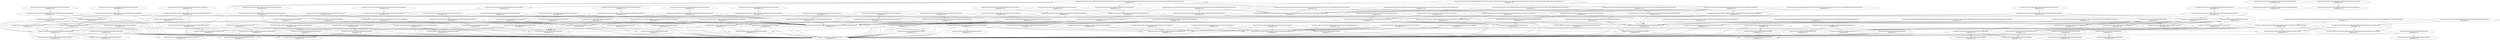 digraph G {
  "org.apache.commons.math3.util$FastMath#expm1(double,double[])" [label="org.apache.commons.math3.util$FastMath#expm1(double,double[])\nP(Fail|Node)=1.00"];
  "org.apache.commons.math3.util$FastMath#<clinit>()" [label="org.apache.commons.math3.util$FastMath#<clinit>()\nP(Fail|Node)=0.00"];
  "org.apache.commons.math3.util$FastMath#exp(double,double,double[])" [label="org.apache.commons.math3.util$FastMath#exp(double,double,double[])\nP(Fail|Node)=1.00"];
  "org.apache.commons.math3.util$FastMath$ExpFracTable#<clinit>()" [label="org.apache.commons.math3.util$FastMath$ExpFracTable#<clinit>()\nP(Fail|Node)=1.00"];
  "org.apache.commons.math3.analysis.differentiation$DerivativeStructure#compose(double[])" [label="org.apache.commons.math3.analysis.differentiation$DerivativeStructure#compose(double[])\nP(Fail|Node)=1.00"];
  "org.apache.commons.math3.analysis.differentiation$DerivativeStructure#getOrder()" [label="org.apache.commons.math3.analysis.differentiation$DerivativeStructure#getOrder()\nP(Fail|Node)=1.00"];
  "org.apache.commons.math3.analysis.differentiation$DSCompiler#compose(double[],int,double[],double[],int)" [label="org.apache.commons.math3.analysis.differentiation$DSCompiler#compose(double[],int,double[],double[],int)\nP(Fail|Node)=0.00"];
  "org.apache.commons.math3.analysis.differentiation$DSCompiler#getOrder()" [label="org.apache.commons.math3.analysis.differentiation$DSCompiler#getOrder()\nP(Fail|Node)=1.00"];
  "org.apache.commons.math3.util$FastMath#rint(double)" [label="org.apache.commons.math3.util$FastMath#rint(double)\nP(Fail|Node)=1.00"];
  "org.apache.commons.math3.util$FastMath#floor(double)" [label="org.apache.commons.math3.util$FastMath#floor(double)\nP(Fail|Node)=1.00"];
  "org.apache.commons.math3.util$FastMath#pow(double,double)" [label="org.apache.commons.math3.util$FastMath#pow(double,double)\nP(Fail|Node)=1.00"];
  "org.apache.commons.math3.util$FastMath#log(double,double[])" [label="org.apache.commons.math3.util$FastMath#log(double,double[])\nP(Fail|Node)=1.00"];
  "org.apache.commons.math3.util$FastMath$lnMant#<clinit>()" [label="org.apache.commons.math3.util$FastMath$lnMant#<clinit>()\nP(Fail|Node)=1.00"];
  "org.apache.commons.math3.analysis.differentiation$DerivativeStructure#hypot(org.apache.commons.math3.analysis.differentiation.DerivativeStructure,org.apache.commons.math3.analysis.differentiation.DerivativeStructure)" [label="org.apache.commons.math3.analysis.differentiation$DerivativeStructure#hypot(org.apache.commons.math3.analysis.differentiation.DerivativeStructure,org.apache.commons.math3.analysis.differentiation.DerivativeStructure)\nP(Fail|Node)=1.00"];
  "org.apache.commons.math3.analysis.differentiation$DerivativeStructure#scalb(int)" [label="org.apache.commons.math3.analysis.differentiation$DerivativeStructure#scalb(int)\nP(Fail|Node)=1.00"];
  "org.apache.commons.math3.analysis.differentiation$DerivativeStructure#sqrt()" [label="org.apache.commons.math3.analysis.differentiation$DerivativeStructure#sqrt()\nP(Fail|Node)=1.00"];
  "org.apache.commons.math3.analysis.differentiation$DerivativeStructure#multiply(org.apache.commons.math3.analysis.differentiation.DerivativeStructure)" [label="org.apache.commons.math3.analysis.differentiation$DerivativeStructure#multiply(org.apache.commons.math3.analysis.differentiation.DerivativeStructure)\nP(Fail|Node)=1.00"];
  "org.apache.commons.math3.analysis.differentiation$DerivativeStructure#getExponent()" [label="org.apache.commons.math3.analysis.differentiation$DerivativeStructure#getExponent()\nP(Fail|Node)=1.00"];
  "org.apache.commons.math3.analysis.differentiation$DerivativeStructure#abs()" [label="org.apache.commons.math3.analysis.differentiation$DerivativeStructure#abs()\nP(Fail|Node)=1.00"];
  "org.apache.commons.math3.analysis.differentiation$DSCompiler#getFreeParameters()" [label="org.apache.commons.math3.analysis.differentiation$DSCompiler#getFreeParameters()\nP(Fail|Node)=1.00"];
  "org.apache.commons.math3.analysis.differentiation$DSCompiler#checkCompatibility(org.apache.commons.math3.analysis.differentiation.DSCompiler)" [label="org.apache.commons.math3.analysis.differentiation$DSCompiler#checkCompatibility(org.apache.commons.math3.analysis.differentiation.DSCompiler)\nP(Fail|Node)=0.00"];
  "org.apache.commons.math3.analysis.differentiation$DerivativeStructure#add(org.apache.commons.math3.analysis.differentiation.DerivativeStructure)" [label="org.apache.commons.math3.analysis.differentiation$DerivativeStructure#add(org.apache.commons.math3.analysis.differentiation.DerivativeStructure)\nP(Fail|Node)=1.00"];
  "org.apache.commons.math3.util$FastMath#scalb(double,int)" [label="org.apache.commons.math3.util$FastMath#scalb(double,int)\nP(Fail|Node)=1.00"];
  "org.apache.commons.math3.analysis.differentiation$DSCompiler#multiply(double[],int,double[],int,double[],int)" [label="org.apache.commons.math3.analysis.differentiation$DSCompiler#multiply(double[],int,double[],int,double[],int)\nP(Fail|Node)=0.00"];
  "org.apache.commons.math3.util$FastMath#log(double,double)" [label="org.apache.commons.math3.util$FastMath#log(double,double)\nP(Fail|Node)=1.00"];
  "org.apache.commons.math3.util$FastMath#log(double)" [label="org.apache.commons.math3.util$FastMath#log(double)\nP(Fail|Node)=1.00"];
  "org.apache.commons.math3.analysis.differentiation$DerivativeStructure#floor()" [label="org.apache.commons.math3.analysis.differentiation$DerivativeStructure#floor()\nP(Fail|Node)=1.00"];
  "org.apache.commons.math3.analysis.differentiation$DSCompiler#acos(double[],int,double[],int)" [label="org.apache.commons.math3.analysis.differentiation$DSCompiler#acos(double[],int,double[],int)\nP(Fail|Node)=1.00"];
  "org.apache.commons.math3.util$FastMath#acos(double)" [label="org.apache.commons.math3.util$FastMath#acos(double)\nP(Fail|Node)=1.00"];
  "org.apache.commons.math3.util$FastMath#sqrt(double)" [label="org.apache.commons.math3.util$FastMath#sqrt(double)\nP(Fail|Node)=0.00"];
  "org.apache.commons.math3.util$FastMath#atan(double,double,boolean)" [label="org.apache.commons.math3.util$FastMath#atan(double,double,boolean)\nP(Fail|Node)=1.00"];
  "org.apache.commons.math3.util$FastMath#doubleHighPart(double)" [label="org.apache.commons.math3.util$FastMath#doubleHighPart(double)\nP(Fail|Node)=1.00"];
  "org.apache.commons.math3.util$FastMath#nextUp(double)" [label="org.apache.commons.math3.util$FastMath#nextUp(double)\nP(Fail|Node)=1.00"];
  "org.apache.commons.math3.util$FastMath#nextAfter(double,double)" [label="org.apache.commons.math3.util$FastMath#nextAfter(double,double)\nP(Fail|Node)=1.00"];
  "org.apache.commons.math3.util$FastMath$ExpIntTable#<clinit>()" [label="org.apache.commons.math3.util$FastMath$ExpIntTable#<clinit>()\nP(Fail|Node)=1.00"];
  "org.apache.commons.math3.analysis.differentiation$DSCompiler#acosh(double[],int,double[],int)" [label="org.apache.commons.math3.analysis.differentiation$DSCompiler#acosh(double[],int,double[],int)\nP(Fail|Node)=1.00"];
  "org.apache.commons.math3.util$FastMath#acosh(double)" [label="org.apache.commons.math3.util$FastMath#acosh(double)\nP(Fail|Node)=1.00"];
  "org.apache.commons.math3.analysis.differentiation$DerivativeStructure#atan2(org.apache.commons.math3.analysis.differentiation.DerivativeStructure,org.apache.commons.math3.analysis.differentiation.DerivativeStructure)" [label="org.apache.commons.math3.analysis.differentiation$DerivativeStructure#atan2(org.apache.commons.math3.analysis.differentiation.DerivativeStructure,org.apache.commons.math3.analysis.differentiation.DerivativeStructure)\nP(Fail|Node)=1.00"];
  "org.apache.commons.math3.analysis.differentiation$DSCompiler#atan2(double[],int,double[],int,double[],int)" [label="org.apache.commons.math3.analysis.differentiation$DSCompiler#atan2(double[],int,double[],int,double[],int)\nP(Fail|Node)=1.00"];
  "org.apache.commons.math3.analysis.differentiation$DerivativeStructure#expm1()" [label="org.apache.commons.math3.analysis.differentiation$DerivativeStructure#expm1()\nP(Fail|Node)=1.00"];
  "org.apache.commons.math3.analysis.differentiation$DSCompiler#expm1(double[],int,double[],int)" [label="org.apache.commons.math3.analysis.differentiation$DSCompiler#expm1(double[],int,double[],int)\nP(Fail|Node)=1.00"];
  "org.apache.commons.math3.util$FastMath#exp(double)" [label="org.apache.commons.math3.util$FastMath#exp(double)\nP(Fail|Node)=1.00"];
  "org.apache.commons.math3.util$FastMath#expm1(double)" [label="org.apache.commons.math3.util$FastMath#expm1(double)\nP(Fail|Node)=1.00"];
  "org.apache.commons.math3.analysis.differentiation$DerivativeStructure#atan()" [label="org.apache.commons.math3.analysis.differentiation$DerivativeStructure#atan()\nP(Fail|Node)=1.00"];
  "org.apache.commons.math3.analysis.differentiation$DSCompiler#atan(double[],int,double[],int)" [label="org.apache.commons.math3.analysis.differentiation$DSCompiler#atan(double[],int,double[],int)\nP(Fail|Node)=1.00"];
  "org.apache.commons.math3.util$FastMath#atan(double)" [label="org.apache.commons.math3.util$FastMath#atan(double)\nP(Fail|Node)=1.00"];
  "org.apache.commons.math3.util$FastMath#cosh(double)" [label="org.apache.commons.math3.util$FastMath#cosh(double)\nP(Fail|Node)=1.00"];
  "org.apache.commons.math3.analysis.differentiation$DSCompiler#pow(double[],int,double[],int,double[],int)" [label="org.apache.commons.math3.analysis.differentiation$DSCompiler#pow(double[],int,double[],int,double[],int)\nP(Fail|Node)=1.00"];
  "org.apache.commons.math3.analysis.differentiation$DSCompiler#getSize()" [label="org.apache.commons.math3.analysis.differentiation$DSCompiler#getSize()\nP(Fail|Node)=0.00"];
  "org.apache.commons.math3.analysis.differentiation$DSCompiler#exp(double[],int,double[],int)" [label="org.apache.commons.math3.analysis.differentiation$DSCompiler#exp(double[],int,double[],int)\nP(Fail|Node)=1.00"];
  "org.apache.commons.math3.analysis.differentiation$DSCompiler#log(double[],int,double[],int)" [label="org.apache.commons.math3.analysis.differentiation$DSCompiler#log(double[],int,double[],int)\nP(Fail|Node)=1.00"];
  "org.apache.commons.math3.util$FastMath#main(java.lang.String[])" [label="org.apache.commons.math3.util$FastMath#main(java.lang.String[])\nP(Fail|Node)=1.00"];
  "org.apache.commons.math3.analysis.differentiation$DerivativeStructure#writeReplace()" [label="org.apache.commons.math3.analysis.differentiation$DerivativeStructure#writeReplace()\nP(Fail|Node)=1.00"];
  "org.apache.commons.math3.util$FastMath#tanh(double)" [label="org.apache.commons.math3.util$FastMath#tanh(double)\nP(Fail|Node)=1.00"];
  "org.apache.commons.math3.analysis.differentiation$DSCompiler#asin(double[],int,double[],int)" [label="org.apache.commons.math3.analysis.differentiation$DSCompiler#asin(double[],int,double[],int)\nP(Fail|Node)=1.00"];
  "org.apache.commons.math3.util$FastMath#asin(double)" [label="org.apache.commons.math3.util$FastMath#asin(double)\nP(Fail|Node)=1.00"];
  "org.apache.commons.math3.analysis.differentiation$DSCompiler#cos(double[],int,double[],int)" [label="org.apache.commons.math3.analysis.differentiation$DSCompiler#cos(double[],int,double[],int)\nP(Fail|Node)=1.00"];
  "org.apache.commons.math3.util$FastMath#sin(double)" [label="org.apache.commons.math3.util$FastMath#sin(double)\nP(Fail|Node)=1.00"];
  "org.apache.commons.math3.util$FastMath#cos(double)" [label="org.apache.commons.math3.util$FastMath#cos(double)\nP(Fail|Node)=1.00"];
  "org.apache.commons.math3.util$FastMath#sinh(double)" [label="org.apache.commons.math3.util$FastMath#sinh(double)\nP(Fail|Node)=1.00"];
  "org.apache.commons.math3.analysis.differentiation$DSCompiler#subtract(double[],int,double[],int,double[],int)" [label="org.apache.commons.math3.analysis.differentiation$DSCompiler#subtract(double[],int,double[],int,double[],int)\nP(Fail|Node)=1.00"];
  "org.apache.commons.math3.analysis.differentiation$DSCompiler#divide(double[],int,double[],int,double[],int)" [label="org.apache.commons.math3.analysis.differentiation$DSCompiler#divide(double[],int,double[],int,double[],int)\nP(Fail|Node)=1.00"];
  "org.apache.commons.math3.analysis.differentiation$DSCompiler#add(double[],int,double[],int,double[],int)" [label="org.apache.commons.math3.analysis.differentiation$DSCompiler#add(double[],int,double[],int,double[],int)\nP(Fail|Node)=1.00"];
  "org.apache.commons.math3.analysis.differentiation$DSCompiler#rootN(double[],int,int,double[],int)" [label="org.apache.commons.math3.analysis.differentiation$DSCompiler#rootN(double[],int,int,double[],int)\nP(Fail|Node)=1.00"];
  "org.apache.commons.math3.util$FastMath#hypot(double,double)" [label="org.apache.commons.math3.util$FastMath#hypot(double,double)\nP(Fail|Node)=1.00"];
  "org.apache.commons.math3.util$FastMath#abs(double)" [label="org.apache.commons.math3.util$FastMath#abs(double)\nP(Fail|Node)=1.00"];
  "org.apache.commons.math3.util$FastMath#getExponent(double)" [label="org.apache.commons.math3.util$FastMath#getExponent(double)\nP(Fail|Node)=1.00"];
  "org.apache.commons.math3.util$FastMath#cbrt(double)" [label="org.apache.commons.math3.util$FastMath#cbrt(double)\nP(Fail|Node)=1.00"];
  "org.apache.commons.math3.util$FastMath#pow(double,int)" [label="org.apache.commons.math3.util$FastMath#pow(double,int)\nP(Fail|Node)=0.00"];
  "org.apache.commons.math3.analysis.differentiation$DerivativeStructure#cbrt()" [label="org.apache.commons.math3.analysis.differentiation$DerivativeStructure#cbrt()\nP(Fail|Node)=1.00"];
  "org.apache.commons.math3.analysis.differentiation$DerivativeStructure#rootN(int)" [label="org.apache.commons.math3.analysis.differentiation$DerivativeStructure#rootN(int)\nP(Fail|Node)=1.00"];
  "org.apache.commons.math3.analysis.differentiation$DSCompiler#pow(double[],int,int,double[],int)" [label="org.apache.commons.math3.analysis.differentiation$DSCompiler#pow(double[],int,int,double[],int)\nP(Fail|Node)=1.00"];
  "org.apache.commons.math3.analysis.differentiation$DerivativeStructure#subtract(org.apache.commons.math3.analysis.differentiation.DerivativeStructure)" [label="org.apache.commons.math3.analysis.differentiation$DerivativeStructure#subtract(org.apache.commons.math3.analysis.differentiation.DerivativeStructure)\nP(Fail|Node)=1.00"];
  "org.apache.commons.math3.analysis.differentiation$DerivativeStructure#ceil()" [label="org.apache.commons.math3.analysis.differentiation$DerivativeStructure#ceil()\nP(Fail|Node)=1.00"];
  "org.apache.commons.math3.util$FastMath#ceil(double)" [label="org.apache.commons.math3.util$FastMath#ceil(double)\nP(Fail|Node)=1.00"];
  "org.apache.commons.math3.analysis.differentiation$DerivativeStructure#divide(org.apache.commons.math3.analysis.differentiation.DerivativeStructure)" [label="org.apache.commons.math3.analysis.differentiation$DerivativeStructure#divide(org.apache.commons.math3.analysis.differentiation.DerivativeStructure)\nP(Fail|Node)=1.00"];
  "org.apache.commons.math3.util$FastMath#reducePayneHanek(double,double[])" [label="org.apache.commons.math3.util$FastMath#reducePayneHanek(double,double[])\nP(Fail|Node)=1.00"];
  "org.apache.commons.math3.util$FastMath#sinQ(double,double)" [label="org.apache.commons.math3.util$FastMath#sinQ(double,double)\nP(Fail|Node)=1.00"];
  "org.apache.commons.math3.util$FastMath#cosQ(double,double)" [label="org.apache.commons.math3.util$FastMath#cosQ(double,double)\nP(Fail|Node)=1.00"];
  "org.apache.commons.math3.util$FastMath$CodyWaite#getK()" [label="org.apache.commons.math3.util$FastMath$CodyWaite#getK()\nP(Fail|Node)=1.00"];
  "org.apache.commons.math3.util$FastMath$CodyWaite#getRemB()" [label="org.apache.commons.math3.util$FastMath$CodyWaite#getRemB()\nP(Fail|Node)=1.00"];
  "org.apache.commons.math3.util$FastMath$CodyWaite#getRemA()" [label="org.apache.commons.math3.util$FastMath$CodyWaite#getRemA()\nP(Fail|Node)=1.00"];
  "org.apache.commons.math3.analysis.differentiation$DerivativeStructure#getFreeParameters()" [label="org.apache.commons.math3.analysis.differentiation$DerivativeStructure#getFreeParameters()\nP(Fail|Node)=1.00"];
  "org.apache.commons.math3.analysis.differentiation$DSCompiler#tan(double[],int,double[],int)" [label="org.apache.commons.math3.analysis.differentiation$DSCompiler#tan(double[],int,double[],int)\nP(Fail|Node)=1.00"];
  "org.apache.commons.math3.util$FastMath#tan(double)" [label="org.apache.commons.math3.util$FastMath#tan(double)\nP(Fail|Node)=1.00"];
  "org.apache.commons.math3.analysis.differentiation$DSCompiler#convertIndex(int,int,int[][],int,int,int[][])" [label="org.apache.commons.math3.analysis.differentiation$DSCompiler#convertIndex(int,int,int[][],int,int,int[][])\nP(Fail|Node)=1.00"];
  "org.apache.commons.math3.util$FastMath#min(int,int)" [label="org.apache.commons.math3.util$FastMath#min(int,int)\nP(Fail|Node)=0.00"];
  "org.apache.commons.math3.analysis.differentiation$DSCompiler#<clinit>()" [label="org.apache.commons.math3.analysis.differentiation$DSCompiler#<clinit>()\nP(Fail|Node)=0.00"];
  "org.apache.commons.math3.analysis.differentiation$DSCompiler#getPartialDerivativeIndex(int,int,int[][],int[])" [label="org.apache.commons.math3.analysis.differentiation$DSCompiler#getPartialDerivativeIndex(int,int,int[][],int[])\nP(Fail|Node)=0.00"];
  "org.apache.commons.math3.analysis.differentiation$DerivativeStructure#pow(org.apache.commons.math3.analysis.differentiation.DerivativeStructure)" [label="org.apache.commons.math3.analysis.differentiation$DerivativeStructure#pow(org.apache.commons.math3.analysis.differentiation.DerivativeStructure)\nP(Fail|Node)=1.00"];
  "org.apache.commons.math3.analysis.differentiation$DerivativeStructure#sinh()" [label="org.apache.commons.math3.analysis.differentiation$DerivativeStructure#sinh()\nP(Fail|Node)=1.00"];
  "org.apache.commons.math3.analysis.differentiation$DSCompiler#sinh(double[],int,double[],int)" [label="org.apache.commons.math3.analysis.differentiation$DSCompiler#sinh(double[],int,double[],int)\nP(Fail|Node)=1.00"];
  "org.apache.commons.math3.util$FastMath#tanQ(double,double,boolean)" [label="org.apache.commons.math3.util$FastMath#tanQ(double,double,boolean)\nP(Fail|Node)=1.00"];
  "org.apache.commons.math3.util$FastMath#polyCosine(double)" [label="org.apache.commons.math3.util$FastMath#polyCosine(double)\nP(Fail|Node)=1.00"];
  "org.apache.commons.math3.util$FastMath#polySine(double)" [label="org.apache.commons.math3.util$FastMath#polySine(double)\nP(Fail|Node)=1.00"];
  "org.apache.commons.math3.analysis.differentiation$DSCompiler#getPartialDerivativeIndex(int[])" [label="org.apache.commons.math3.analysis.differentiation$DSCompiler#getPartialDerivativeIndex(int[])\nP(Fail|Node)=1.00"];
  "org.apache.commons.math3.analysis.differentiation$DSCompiler#log1p(double[],int,double[],int)" [label="org.apache.commons.math3.analysis.differentiation$DSCompiler#log1p(double[],int,double[],int)\nP(Fail|Node)=1.00"];
  "org.apache.commons.math3.util$FastMath#log1p(double)" [label="org.apache.commons.math3.util$FastMath#log1p(double)\nP(Fail|Node)=1.00"];
  "org.apache.commons.math3.util$FastMath#atanh(double)" [label="org.apache.commons.math3.util$FastMath#atanh(double)\nP(Fail|Node)=1.00"];
  "org.apache.commons.math3.analysis.differentiation$DerivativeStructure#multiply(int)" [label="org.apache.commons.math3.analysis.differentiation$DerivativeStructure#multiply(int)\nP(Fail|Node)=1.00"];
  "org.apache.commons.math3.analysis.differentiation$DerivativeStructure#multiply(double)" [label="org.apache.commons.math3.analysis.differentiation$DerivativeStructure#multiply(double)\nP(Fail|Node)=1.00"];
  "org.apache.commons.math3.analysis.differentiation$DSCompiler#taylor(double[],int,double[])" [label="org.apache.commons.math3.analysis.differentiation$DSCompiler#taylor(double[],int,double[])\nP(Fail|Node)=1.00"];
  "org.apache.commons.math3.analysis.differentiation$DSCompiler#getPartialDerivativeOrders(int)" [label="org.apache.commons.math3.analysis.differentiation$DSCompiler#getPartialDerivativeOrders(int)\nP(Fail|Node)=1.00"];
  "org.apache.commons.math3.analysis.differentiation$DerivativeStructure#signum()" [label="org.apache.commons.math3.analysis.differentiation$DerivativeStructure#signum()\nP(Fail|Node)=1.00"];
  "org.apache.commons.math3.util$FastMath#signum(double)" [label="org.apache.commons.math3.util$FastMath#signum(double)\nP(Fail|Node)=1.00"];
  "org.apache.commons.math3.analysis.differentiation$DerivativeStructure#log()" [label="org.apache.commons.math3.analysis.differentiation$DerivativeStructure#log()\nP(Fail|Node)=1.00"];
  "org.apache.commons.math3.analysis.differentiation$DSCompiler#pow(double[],int,double,double[],int)" [label="org.apache.commons.math3.analysis.differentiation$DSCompiler#pow(double[],int,double,double[],int)\nP(Fail|Node)=1.00"];
  "org.apache.commons.math3.util$FastMath#ulp(double)" [label="org.apache.commons.math3.util$FastMath#ulp(double)\nP(Fail|Node)=1.00"];
  "org.apache.commons.math3.analysis.differentiation$DSCompiler#compileCompositionIndirection(int,int,org.apache.commons.math3.analysis.differentiation.DSCompiler,org.apache.commons.math3.analysis.differentiation.DSCompiler,int[][],int[][])" [label="org.apache.commons.math3.analysis.differentiation$DSCompiler#compileCompositionIndirection(int,int,org.apache.commons.math3.analysis.differentiation.DSCompiler,org.apache.commons.math3.analysis.differentiation.DSCompiler,int[][],int[][])\nP(Fail|Node)=1.00"];
  "org.apache.commons.math3.util$FastMath#atan2(double,double)" [label="org.apache.commons.math3.util$FastMath#atan2(double,double)\nP(Fail|Node)=1.00"];
  "org.apache.commons.math3.util$FastMath#copySign(double,double)" [label="org.apache.commons.math3.util$FastMath#copySign(double,double)\nP(Fail|Node)=1.00"];
  "org.apache.commons.math3.analysis.differentiation$DerivativeStructure#remainder(org.apache.commons.math3.analysis.differentiation.DerivativeStructure)" [label="org.apache.commons.math3.analysis.differentiation$DerivativeStructure#remainder(org.apache.commons.math3.analysis.differentiation.DerivativeStructure)\nP(Fail|Node)=1.00"];
  "org.apache.commons.math3.analysis.differentiation$DSCompiler#remainder(double[],int,double[],int,double[],int)" [label="org.apache.commons.math3.analysis.differentiation$DSCompiler#remainder(double[],int,double[],int,double[],int)\nP(Fail|Node)=1.00"];
  "org.apache.commons.math3.analysis.differentiation$DerivativeStructure#getPartialDerivative(int[])" [label="org.apache.commons.math3.analysis.differentiation$DerivativeStructure#getPartialDerivative(int[])\nP(Fail|Node)=1.00"];
  "org.apache.commons.math3.analysis.differentiation$DerivativeStructure#asinh()" [label="org.apache.commons.math3.analysis.differentiation$DerivativeStructure#asinh()\nP(Fail|Node)=1.00"];
  "org.apache.commons.math3.analysis.differentiation$DSCompiler#asinh(double[],int,double[],int)" [label="org.apache.commons.math3.analysis.differentiation$DSCompiler#asinh(double[],int,double[],int)\nP(Fail|Node)=1.00"];
  "org.apache.commons.math3.util$FastMath#asinh(double)" [label="org.apache.commons.math3.util$FastMath#asinh(double)\nP(Fail|Node)=1.00"];
  "org.apache.commons.math3.analysis.differentiation$DerivativeStructure#atanh()" [label="org.apache.commons.math3.analysis.differentiation$DerivativeStructure#atanh()\nP(Fail|Node)=1.00"];
  "org.apache.commons.math3.analysis.differentiation$DSCompiler#atanh(double[],int,double[],int)" [label="org.apache.commons.math3.analysis.differentiation$DSCompiler#atanh(double[],int,double[],int)\nP(Fail|Node)=1.00"];
  "org.apache.commons.math3.util$FastMath#log10(double)" [label="org.apache.commons.math3.util$FastMath#log10(double)\nP(Fail|Node)=1.00"];
  "org.apache.commons.math3.analysis.differentiation$DerivativeStructure#toRadians()" [label="org.apache.commons.math3.analysis.differentiation$DerivativeStructure#toRadians()\nP(Fail|Node)=1.00"];
  "org.apache.commons.math3.util$FastMath#toRadians(double)" [label="org.apache.commons.math3.util$FastMath#toRadians(double)\nP(Fail|Node)=1.00"];
  "org.apache.commons.math3.analysis.differentiation$DSCompiler#tanh(double[],int,double[],int)" [label="org.apache.commons.math3.analysis.differentiation$DSCompiler#tanh(double[],int,double[],int)\nP(Fail|Node)=1.00"];
  "org.apache.commons.math3.util$FastMath#round(float)" [label="org.apache.commons.math3.util$FastMath#round(float)\nP(Fail|Node)=1.00"];
  "org.apache.commons.math3.analysis.differentiation$DSCompiler#getCompiler(int,int)" [label="org.apache.commons.math3.analysis.differentiation$DSCompiler#getCompiler(int,int)\nP(Fail|Node)=1.00"];
  "org.apache.commons.math3.util$FastMath#max(int,int)" [label="org.apache.commons.math3.util$FastMath#max(int,int)\nP(Fail|Node)=0.00"];
  "org.apache.commons.math3.analysis.differentiation$DerivativeStructure#copySign(double)" [label="org.apache.commons.math3.analysis.differentiation$DerivativeStructure#copySign(double)\nP(Fail|Node)=1.00"];
  "org.apache.commons.math3.analysis.differentiation$DerivativeStructure#negate()" [label="org.apache.commons.math3.analysis.differentiation$DerivativeStructure#negate()\nP(Fail|Node)=1.00"];
  "org.apache.commons.math3.analysis.differentiation$DSCompiler#sin(double[],int,double[],int)" [label="org.apache.commons.math3.analysis.differentiation$DSCompiler#sin(double[],int,double[],int)\nP(Fail|Node)=1.00"];
  "org.apache.commons.math3.analysis.differentiation$DerivativeStructure#rint()" [label="org.apache.commons.math3.analysis.differentiation$DerivativeStructure#rint()\nP(Fail|Node)=1.00"];
  "org.apache.commons.math3.analysis.differentiation$DerivativeStructure#reciprocal()" [label="org.apache.commons.math3.analysis.differentiation$DerivativeStructure#reciprocal()\nP(Fail|Node)=1.00"];
  "org.apache.commons.math3.analysis.differentiation$DSCompiler#cosh(double[],int,double[],int)" [label="org.apache.commons.math3.analysis.differentiation$DSCompiler#cosh(double[],int,double[],int)\nP(Fail|Node)=1.00"];
  "org.apache.commons.math3.analysis.differentiation$DerivativeStructure#taylor(double[])" [label="org.apache.commons.math3.analysis.differentiation$DerivativeStructure#taylor(double[])\nP(Fail|Node)=1.00"];
  "org.apache.commons.math3.analysis.differentiation$DSCompiler#compileLowerIndirection(int,int,org.apache.commons.math3.analysis.differentiation.DSCompiler,org.apache.commons.math3.analysis.differentiation.DSCompiler)" [label="org.apache.commons.math3.analysis.differentiation$DSCompiler#compileLowerIndirection(int,int,org.apache.commons.math3.analysis.differentiation.DSCompiler,org.apache.commons.math3.analysis.differentiation.DSCompiler)\nP(Fail|Node)=1.00"];
  "org.apache.commons.math3.analysis.differentiation$DerivativeStructure#log1p()" [label="org.apache.commons.math3.analysis.differentiation$DerivativeStructure#log1p()\nP(Fail|Node)=1.00"];
  "org.apache.commons.math3.analysis.differentiation$DerivativeStructure#cosh()" [label="org.apache.commons.math3.analysis.differentiation$DerivativeStructure#cosh()\nP(Fail|Node)=1.00"];
  "org.apache.commons.math3.analysis.differentiation$DerivativeStructure$1#getZero()" [label="org.apache.commons.math3.analysis.differentiation$DerivativeStructure$1#getZero()\nP(Fail|Node)=1.00"];
  "org.apache.commons.math3.util$FastMath#toDegrees(double)" [label="org.apache.commons.math3.util$FastMath#toDegrees(double)\nP(Fail|Node)=1.00"];
  "org.apache.commons.math3.analysis.differentiation$DerivativeStructure#sin()" [label="org.apache.commons.math3.analysis.differentiation$DerivativeStructure#sin()\nP(Fail|Node)=1.00"];
  "org.apache.commons.math3.util$FastMath#ulp(float)" [label="org.apache.commons.math3.util$FastMath#ulp(float)\nP(Fail|Node)=1.00"];
  "org.apache.commons.math3.util$FastMath#abs(float)" [label="org.apache.commons.math3.util$FastMath#abs(float)\nP(Fail|Node)=1.00"];
  "org.apache.commons.math3.analysis.differentiation$DerivativeStructure#acos()" [label="org.apache.commons.math3.analysis.differentiation$DerivativeStructure#acos()\nP(Fail|Node)=1.00"];
  "org.apache.commons.math3.analysis.differentiation$DerivativeStructure#toDegrees()" [label="org.apache.commons.math3.analysis.differentiation$DerivativeStructure#toDegrees()\nP(Fail|Node)=1.00"];
  "org.apache.commons.math3.analysis.differentiation$DSCompiler#linearCombination(double,double[],int,double,double[],int,double[],int)" [label="org.apache.commons.math3.analysis.differentiation$DSCompiler#linearCombination(double,double[],int,double,double[],int,double[],int)\nP(Fail|Node)=1.00"];
  "org.apache.commons.math3.analysis.differentiation$DerivativeStructure#exp()" [label="org.apache.commons.math3.analysis.differentiation$DerivativeStructure#exp()\nP(Fail|Node)=1.00"];
  "org.apache.commons.math3.analysis.differentiation$DerivativeStructure#pow(double)" [label="org.apache.commons.math3.analysis.differentiation$DerivativeStructure#pow(double)\nP(Fail|Node)=1.00"];
  "org.apache.commons.math3.analysis.differentiation$DerivativeStructure#acosh()" [label="org.apache.commons.math3.analysis.differentiation$DerivativeStructure#acosh()\nP(Fail|Node)=1.00"];
  "org.apache.commons.math3.analysis.differentiation$DerivativeStructure#round()" [label="org.apache.commons.math3.analysis.differentiation$DerivativeStructure#round()\nP(Fail|Node)=1.00"];
  "org.apache.commons.math3.util$FastMath#round(double)" [label="org.apache.commons.math3.util$FastMath#round(double)\nP(Fail|Node)=1.00"];
  "org.apache.commons.math3.analysis.differentiation$DerivativeStructure#tan()" [label="org.apache.commons.math3.analysis.differentiation$DerivativeStructure#tan()\nP(Fail|Node)=1.00"];
  "org.apache.commons.math3.analysis.differentiation$DSCompiler#linearCombination(double,double[],int,double,double[],int,double,double[],int,double[],int)" [label="org.apache.commons.math3.analysis.differentiation$DSCompiler#linearCombination(double,double[],int,double,double[],int,double,double[],int,double[],int)\nP(Fail|Node)=1.00"];
  "org.apache.commons.math3.analysis.differentiation$DerivativeStructure$1#getOne()" [label="org.apache.commons.math3.analysis.differentiation$DerivativeStructure$1#getOne()\nP(Fail|Node)=1.00"];
  "org.apache.commons.math3.util$FastMath#nextUp(float)" [label="org.apache.commons.math3.util$FastMath#nextUp(float)\nP(Fail|Node)=1.00"];
  "org.apache.commons.math3.util$FastMath#nextAfter(float,double)" [label="org.apache.commons.math3.util$FastMath#nextAfter(float,double)\nP(Fail|Node)=1.00"];
  "org.apache.commons.math3.analysis.differentiation$DerivativeStructure#subtract(double)" [label="org.apache.commons.math3.analysis.differentiation$DerivativeStructure#subtract(double)\nP(Fail|Node)=1.00"];
  "org.apache.commons.math3.analysis.differentiation$DerivativeStructure#add(double)" [label="org.apache.commons.math3.analysis.differentiation$DerivativeStructure#add(double)\nP(Fail|Node)=1.00"];
  "org.apache.commons.math3.analysis.differentiation$DSCompiler#log10(double[],int,double[],int)" [label="org.apache.commons.math3.analysis.differentiation$DSCompiler#log10(double[],int,double[],int)\nP(Fail|Node)=1.00"];
  "org.apache.commons.math3.analysis.differentiation$DerivativeStructure#pow(int)" [label="org.apache.commons.math3.analysis.differentiation$DerivativeStructure#pow(int)\nP(Fail|Node)=1.00"];
  "org.apache.commons.math3.analysis.differentiation$DerivativeStructure#asin()" [label="org.apache.commons.math3.analysis.differentiation$DerivativeStructure#asin()\nP(Fail|Node)=1.00"];
  "org.apache.commons.math3.analysis.differentiation$DerivativeStructure#log10()" [label="org.apache.commons.math3.analysis.differentiation$DerivativeStructure#log10()\nP(Fail|Node)=1.00"];
  "org.apache.commons.math3.analysis.differentiation$DSCompiler#linearCombination(double,double[],int,double,double[],int,double,double[],int,double,double[],int,double[],int)" [label="org.apache.commons.math3.analysis.differentiation$DSCompiler#linearCombination(double,double[],int,double,double[],int,double,double[],int,double,double[],int,double[],int)\nP(Fail|Node)=1.00"];
  "org.apache.commons.math3.analysis.differentiation$DerivativeStructure#tanh()" [label="org.apache.commons.math3.analysis.differentiation$DerivativeStructure#tanh()\nP(Fail|Node)=1.00"];
  "org.apache.commons.math3.analysis.differentiation$DerivativeStructure#cos()" [label="org.apache.commons.math3.analysis.differentiation$DerivativeStructure#cos()\nP(Fail|Node)=1.00"];
  "org.apache.commons.math3.util$FastMath#expm1(double,double[])" -> "org.apache.commons.math3.util$FastMath#<clinit>()";
  "org.apache.commons.math3.util$FastMath#expm1(double,double[])" -> "org.apache.commons.math3.util$FastMath#exp(double,double,double[])";
  "org.apache.commons.math3.util$FastMath#expm1(double,double[])" -> "org.apache.commons.math3.util$FastMath$ExpFracTable#<clinit>()";
  "org.apache.commons.math3.util$FastMath#exp(double,double,double[])" -> "org.apache.commons.math3.util$FastMath$ExpFracTable#<clinit>()";
  "org.apache.commons.math3.util$FastMath#exp(double,double,double[])" -> "org.apache.commons.math3.util$FastMath#<clinit>()";
  "org.apache.commons.math3.util$FastMath#exp(double,double,double[])" -> "org.apache.commons.math3.util$FastMath$ExpIntTable#<clinit>()";
  "org.apache.commons.math3.analysis.differentiation$DerivativeStructure#compose(double[])" -> "org.apache.commons.math3.analysis.differentiation$DerivativeStructure#getOrder()";
  "org.apache.commons.math3.analysis.differentiation$DerivativeStructure#compose(double[])" -> "org.apache.commons.math3.analysis.differentiation$DSCompiler#compose(double[],int,double[],double[],int)";
  "org.apache.commons.math3.analysis.differentiation$DerivativeStructure#getOrder()" -> "org.apache.commons.math3.analysis.differentiation$DSCompiler#getOrder()";
  "org.apache.commons.math3.util$FastMath#rint(double)" -> "org.apache.commons.math3.util$FastMath#<clinit>()";
  "org.apache.commons.math3.util$FastMath#rint(double)" -> "org.apache.commons.math3.util$FastMath#floor(double)";
  "org.apache.commons.math3.util$FastMath#pow(double,double)" -> "org.apache.commons.math3.util$FastMath#log(double,double[])";
  "org.apache.commons.math3.util$FastMath#pow(double,double)" -> "org.apache.commons.math3.util$FastMath#exp(double,double,double[])";
  "org.apache.commons.math3.util$FastMath#pow(double,double)" -> "org.apache.commons.math3.util$FastMath#<clinit>()";
  "org.apache.commons.math3.util$FastMath#log(double,double[])" -> "org.apache.commons.math3.util$FastMath#<clinit>()";
  "org.apache.commons.math3.util$FastMath#log(double,double[])" -> "org.apache.commons.math3.util$FastMath$lnMant#<clinit>()";
  "org.apache.commons.math3.analysis.differentiation$DerivativeStructure#hypot(org.apache.commons.math3.analysis.differentiation.DerivativeStructure,org.apache.commons.math3.analysis.differentiation.DerivativeStructure)" -> "org.apache.commons.math3.analysis.differentiation$DerivativeStructure#scalb(int)";
  "org.apache.commons.math3.analysis.differentiation$DerivativeStructure#hypot(org.apache.commons.math3.analysis.differentiation.DerivativeStructure,org.apache.commons.math3.analysis.differentiation.DerivativeStructure)" -> "org.apache.commons.math3.analysis.differentiation$DerivativeStructure#sqrt()";
  "org.apache.commons.math3.analysis.differentiation$DerivativeStructure#hypot(org.apache.commons.math3.analysis.differentiation.DerivativeStructure,org.apache.commons.math3.analysis.differentiation.DerivativeStructure)" -> "org.apache.commons.math3.analysis.differentiation$DerivativeStructure#multiply(org.apache.commons.math3.analysis.differentiation.DerivativeStructure)";
  "org.apache.commons.math3.analysis.differentiation$DerivativeStructure#hypot(org.apache.commons.math3.analysis.differentiation.DerivativeStructure,org.apache.commons.math3.analysis.differentiation.DerivativeStructure)" -> "org.apache.commons.math3.analysis.differentiation$DerivativeStructure#getExponent()";
  "org.apache.commons.math3.analysis.differentiation$DerivativeStructure#hypot(org.apache.commons.math3.analysis.differentiation.DerivativeStructure,org.apache.commons.math3.analysis.differentiation.DerivativeStructure)" -> "org.apache.commons.math3.analysis.differentiation$DerivativeStructure#abs()";
  "org.apache.commons.math3.analysis.differentiation$DerivativeStructure#hypot(org.apache.commons.math3.analysis.differentiation.DerivativeStructure,org.apache.commons.math3.analysis.differentiation.DerivativeStructure)" -> "org.apache.commons.math3.analysis.differentiation$DSCompiler#getFreeParameters()";
  "org.apache.commons.math3.analysis.differentiation$DerivativeStructure#hypot(org.apache.commons.math3.analysis.differentiation.DerivativeStructure,org.apache.commons.math3.analysis.differentiation.DerivativeStructure)" -> "org.apache.commons.math3.analysis.differentiation$DSCompiler#checkCompatibility(org.apache.commons.math3.analysis.differentiation.DSCompiler)";
  "org.apache.commons.math3.analysis.differentiation$DerivativeStructure#hypot(org.apache.commons.math3.analysis.differentiation.DerivativeStructure,org.apache.commons.math3.analysis.differentiation.DerivativeStructure)" -> "org.apache.commons.math3.analysis.differentiation$DerivativeStructure#add(org.apache.commons.math3.analysis.differentiation.DerivativeStructure)";
  "org.apache.commons.math3.analysis.differentiation$DerivativeStructure#scalb(int)" -> "org.apache.commons.math3.util$FastMath#<clinit>()";
  "org.apache.commons.math3.analysis.differentiation$DerivativeStructure#scalb(int)" -> "org.apache.commons.math3.util$FastMath#scalb(double,int)";
  "org.apache.commons.math3.analysis.differentiation$DerivativeStructure#sqrt()" -> "org.apache.commons.math3.analysis.differentiation$DerivativeStructure#rootN(int)";
  "org.apache.commons.math3.analysis.differentiation$DerivativeStructure#multiply(org.apache.commons.math3.analysis.differentiation.DerivativeStructure)" -> "org.apache.commons.math3.analysis.differentiation$DSCompiler#checkCompatibility(org.apache.commons.math3.analysis.differentiation.DSCompiler)";
  "org.apache.commons.math3.analysis.differentiation$DerivativeStructure#multiply(org.apache.commons.math3.analysis.differentiation.DerivativeStructure)" -> "org.apache.commons.math3.analysis.differentiation$DSCompiler#multiply(double[],int,double[],int,double[],int)";
  "org.apache.commons.math3.analysis.differentiation$DerivativeStructure#getExponent()" -> "org.apache.commons.math3.util$FastMath#getExponent(double)";
  "org.apache.commons.math3.analysis.differentiation$DerivativeStructure#getExponent()" -> "org.apache.commons.math3.util$FastMath#<clinit>()";
  "org.apache.commons.math3.analysis.differentiation$DerivativeStructure#abs()" -> "org.apache.commons.math3.analysis.differentiation$DerivativeStructure#negate()";
  "org.apache.commons.math3.analysis.differentiation$DerivativeStructure#add(org.apache.commons.math3.analysis.differentiation.DerivativeStructure)" -> "org.apache.commons.math3.analysis.differentiation$DSCompiler#checkCompatibility(org.apache.commons.math3.analysis.differentiation.DSCompiler)";
  "org.apache.commons.math3.analysis.differentiation$DerivativeStructure#add(org.apache.commons.math3.analysis.differentiation.DerivativeStructure)" -> "org.apache.commons.math3.analysis.differentiation$DSCompiler#add(double[],int,double[],int,double[],int)";
  "org.apache.commons.math3.util$FastMath#log(double,double)" -> "org.apache.commons.math3.util$FastMath#<clinit>()";
  "org.apache.commons.math3.util$FastMath#log(double,double)" -> "org.apache.commons.math3.util$FastMath#log(double)";
  "org.apache.commons.math3.util$FastMath#log(double)" -> "org.apache.commons.math3.util$FastMath#<clinit>()";
  "org.apache.commons.math3.util$FastMath#log(double)" -> "org.apache.commons.math3.util$FastMath#log(double,double[])";
  "org.apache.commons.math3.analysis.differentiation$DerivativeStructure#floor()" -> "org.apache.commons.math3.util$FastMath#<clinit>()";
  "org.apache.commons.math3.analysis.differentiation$DerivativeStructure#floor()" -> "org.apache.commons.math3.analysis.differentiation$DSCompiler#getOrder()";
  "org.apache.commons.math3.analysis.differentiation$DerivativeStructure#floor()" -> "org.apache.commons.math3.util$FastMath#floor(double)";
  "org.apache.commons.math3.analysis.differentiation$DerivativeStructure#floor()" -> "org.apache.commons.math3.analysis.differentiation$DSCompiler#getFreeParameters()";
  "org.apache.commons.math3.analysis.differentiation$DSCompiler#acos(double[],int,double[],int)" -> "org.apache.commons.math3.util$FastMath#acos(double)";
  "org.apache.commons.math3.analysis.differentiation$DSCompiler#acos(double[],int,double[],int)" -> "org.apache.commons.math3.util$FastMath#sqrt(double)";
  "org.apache.commons.math3.analysis.differentiation$DSCompiler#acos(double[],int,double[],int)" -> "org.apache.commons.math3.analysis.differentiation$DSCompiler#compose(double[],int,double[],double[],int)";
  "org.apache.commons.math3.analysis.differentiation$DSCompiler#acos(double[],int,double[],int)" -> "org.apache.commons.math3.util$FastMath#<clinit>()";
  "org.apache.commons.math3.util$FastMath#acos(double)" -> "org.apache.commons.math3.util$FastMath#atan(double,double,boolean)";
  "org.apache.commons.math3.util$FastMath#acos(double)" -> "org.apache.commons.math3.util$FastMath#doubleHighPart(double)";
  "org.apache.commons.math3.util$FastMath#acos(double)" -> "org.apache.commons.math3.util$FastMath#<clinit>()";
  "org.apache.commons.math3.util$FastMath#acos(double)" -> "org.apache.commons.math3.util$FastMath#sqrt(double)";
  "org.apache.commons.math3.util$FastMath#atan(double,double,boolean)" -> "org.apache.commons.math3.util$FastMath#copySign(double,double)";
  "org.apache.commons.math3.util$FastMath#atan(double,double,boolean)" -> "org.apache.commons.math3.util$FastMath#<clinit>()";
  "org.apache.commons.math3.util$FastMath#nextUp(double)" -> "org.apache.commons.math3.util$FastMath#nextAfter(double,double)";
  "org.apache.commons.math3.util$FastMath#nextUp(double)" -> "org.apache.commons.math3.util$FastMath#<clinit>()";
  "org.apache.commons.math3.analysis.differentiation$DSCompiler#acosh(double[],int,double[],int)" -> "org.apache.commons.math3.analysis.differentiation$DSCompiler#compose(double[],int,double[],double[],int)";
  "org.apache.commons.math3.analysis.differentiation$DSCompiler#acosh(double[],int,double[],int)" -> "org.apache.commons.math3.util$FastMath#acosh(double)";
  "org.apache.commons.math3.analysis.differentiation$DSCompiler#acosh(double[],int,double[],int)" -> "org.apache.commons.math3.util$FastMath#sqrt(double)";
  "org.apache.commons.math3.analysis.differentiation$DSCompiler#acosh(double[],int,double[],int)" -> "org.apache.commons.math3.util$FastMath#<clinit>()";
  "org.apache.commons.math3.util$FastMath#acosh(double)" -> "org.apache.commons.math3.util$FastMath#<clinit>()";
  "org.apache.commons.math3.util$FastMath#acosh(double)" -> "org.apache.commons.math3.util$FastMath#log(double)";
  "org.apache.commons.math3.util$FastMath#acosh(double)" -> "org.apache.commons.math3.util$FastMath#sqrt(double)";
  "org.apache.commons.math3.analysis.differentiation$DerivativeStructure#atan2(org.apache.commons.math3.analysis.differentiation.DerivativeStructure,org.apache.commons.math3.analysis.differentiation.DerivativeStructure)" -> "org.apache.commons.math3.analysis.differentiation$DSCompiler#checkCompatibility(org.apache.commons.math3.analysis.differentiation.DSCompiler)";
  "org.apache.commons.math3.analysis.differentiation$DerivativeStructure#atan2(org.apache.commons.math3.analysis.differentiation.DerivativeStructure,org.apache.commons.math3.analysis.differentiation.DerivativeStructure)" -> "org.apache.commons.math3.analysis.differentiation$DSCompiler#atan2(double[],int,double[],int,double[],int)";
  "org.apache.commons.math3.analysis.differentiation$DSCompiler#atan2(double[],int,double[],int,double[],int)" -> "org.apache.commons.math3.analysis.differentiation$DSCompiler#subtract(double[],int,double[],int,double[],int)";
  "org.apache.commons.math3.analysis.differentiation$DSCompiler#atan2(double[],int,double[],int,double[],int)" -> "org.apache.commons.math3.analysis.differentiation$DSCompiler#divide(double[],int,double[],int,double[],int)";
  "org.apache.commons.math3.analysis.differentiation$DSCompiler#atan2(double[],int,double[],int,double[],int)" -> "org.apache.commons.math3.analysis.differentiation$DSCompiler#atan(double[],int,double[],int)";
  "org.apache.commons.math3.analysis.differentiation$DSCompiler#atan2(double[],int,double[],int,double[],int)" -> "org.apache.commons.math3.analysis.differentiation$DSCompiler#add(double[],int,double[],int,double[],int)";
  "org.apache.commons.math3.analysis.differentiation$DSCompiler#atan2(double[],int,double[],int,double[],int)" -> "org.apache.commons.math3.analysis.differentiation$DSCompiler#getSize()";
  "org.apache.commons.math3.analysis.differentiation$DSCompiler#atan2(double[],int,double[],int,double[],int)" -> "org.apache.commons.math3.analysis.differentiation$DSCompiler#multiply(double[],int,double[],int,double[],int)";
  "org.apache.commons.math3.analysis.differentiation$DSCompiler#atan2(double[],int,double[],int,double[],int)" -> "org.apache.commons.math3.analysis.differentiation$DSCompiler#rootN(double[],int,int,double[],int)";
  "org.apache.commons.math3.analysis.differentiation$DerivativeStructure#expm1()" -> "org.apache.commons.math3.analysis.differentiation$DSCompiler#expm1(double[],int,double[],int)";
  "org.apache.commons.math3.analysis.differentiation$DSCompiler#expm1(double[],int,double[],int)" -> "org.apache.commons.math3.util$FastMath#exp(double)";
  "org.apache.commons.math3.analysis.differentiation$DSCompiler#expm1(double[],int,double[],int)" -> "org.apache.commons.math3.analysis.differentiation$DSCompiler#compose(double[],int,double[],double[],int)";
  "org.apache.commons.math3.analysis.differentiation$DSCompiler#expm1(double[],int,double[],int)" -> "org.apache.commons.math3.util$FastMath#<clinit>()";
  "org.apache.commons.math3.analysis.differentiation$DSCompiler#expm1(double[],int,double[],int)" -> "org.apache.commons.math3.util$FastMath#expm1(double)";
  "org.apache.commons.math3.util$FastMath#exp(double)" -> "org.apache.commons.math3.util$FastMath#exp(double,double,double[])";
  "org.apache.commons.math3.util$FastMath#exp(double)" -> "org.apache.commons.math3.util$FastMath#<clinit>()";
  "org.apache.commons.math3.util$FastMath#expm1(double)" -> "org.apache.commons.math3.util$FastMath#<clinit>()";
  "org.apache.commons.math3.util$FastMath#expm1(double)" -> "org.apache.commons.math3.util$FastMath#expm1(double,double[])";
  "org.apache.commons.math3.analysis.differentiation$DerivativeStructure#atan()" -> "org.apache.commons.math3.analysis.differentiation$DSCompiler#atan(double[],int,double[],int)";
  "org.apache.commons.math3.analysis.differentiation$DSCompiler#atan(double[],int,double[],int)" -> "org.apache.commons.math3.analysis.differentiation$DSCompiler#compose(double[],int,double[],double[],int)";
  "org.apache.commons.math3.analysis.differentiation$DSCompiler#atan(double[],int,double[],int)" -> "org.apache.commons.math3.util$FastMath#atan(double)";
  "org.apache.commons.math3.analysis.differentiation$DSCompiler#atan(double[],int,double[],int)" -> "org.apache.commons.math3.util$FastMath#<clinit>()";
  "org.apache.commons.math3.util$FastMath#atan(double)" -> "org.apache.commons.math3.util$FastMath#atan(double,double,boolean)";
  "org.apache.commons.math3.util$FastMath#atan(double)" -> "org.apache.commons.math3.util$FastMath#<clinit>()";
  "org.apache.commons.math3.util$FastMath#cosh(double)" -> "org.apache.commons.math3.util$FastMath#exp(double)";
  "org.apache.commons.math3.util$FastMath#cosh(double)" -> "org.apache.commons.math3.util$FastMath#exp(double,double,double[])";
  "org.apache.commons.math3.util$FastMath#cosh(double)" -> "org.apache.commons.math3.util$FastMath#<clinit>()";
  "org.apache.commons.math3.analysis.differentiation$DSCompiler#pow(double[],int,double[],int,double[],int)" -> "org.apache.commons.math3.analysis.differentiation$DSCompiler#getSize()";
  "org.apache.commons.math3.analysis.differentiation$DSCompiler#pow(double[],int,double[],int,double[],int)" -> "org.apache.commons.math3.analysis.differentiation$DSCompiler#exp(double[],int,double[],int)";
  "org.apache.commons.math3.analysis.differentiation$DSCompiler#pow(double[],int,double[],int,double[],int)" -> "org.apache.commons.math3.analysis.differentiation$DSCompiler#multiply(double[],int,double[],int,double[],int)";
  "org.apache.commons.math3.analysis.differentiation$DSCompiler#pow(double[],int,double[],int,double[],int)" -> "org.apache.commons.math3.analysis.differentiation$DSCompiler#log(double[],int,double[],int)";
  "org.apache.commons.math3.analysis.differentiation$DSCompiler#exp(double[],int,double[],int)" -> "org.apache.commons.math3.analysis.differentiation$DSCompiler#compose(double[],int,double[],double[],int)";
  "org.apache.commons.math3.analysis.differentiation$DSCompiler#exp(double[],int,double[],int)" -> "org.apache.commons.math3.util$FastMath#<clinit>()";
  "org.apache.commons.math3.analysis.differentiation$DSCompiler#exp(double[],int,double[],int)" -> "org.apache.commons.math3.util$FastMath#exp(double)";
  "org.apache.commons.math3.analysis.differentiation$DSCompiler#log(double[],int,double[],int)" -> "org.apache.commons.math3.util$FastMath#<clinit>()";
  "org.apache.commons.math3.analysis.differentiation$DSCompiler#log(double[],int,double[],int)" -> "org.apache.commons.math3.util$FastMath#log(double)";
  "org.apache.commons.math3.analysis.differentiation$DSCompiler#log(double[],int,double[],int)" -> "org.apache.commons.math3.analysis.differentiation$DSCompiler#compose(double[],int,double[],double[],int)";
  "org.apache.commons.math3.util$FastMath#main(java.lang.String[])" -> "org.apache.commons.math3.util$FastMath$lnMant#<clinit>()";
  "org.apache.commons.math3.util$FastMath#main(java.lang.String[])" -> "org.apache.commons.math3.util$FastMath#<clinit>()";
  "org.apache.commons.math3.util$FastMath#main(java.lang.String[])" -> "org.apache.commons.math3.util$FastMath$ExpFracTable#<clinit>()";
  "org.apache.commons.math3.util$FastMath#main(java.lang.String[])" -> "org.apache.commons.math3.util$FastMath$ExpIntTable#<clinit>()";
  "org.apache.commons.math3.analysis.differentiation$DerivativeStructure#writeReplace()" -> "org.apache.commons.math3.analysis.differentiation$DSCompiler#getFreeParameters()";
  "org.apache.commons.math3.analysis.differentiation$DerivativeStructure#writeReplace()" -> "org.apache.commons.math3.analysis.differentiation$DSCompiler#getOrder()";
  "org.apache.commons.math3.util$FastMath#tanh(double)" -> "org.apache.commons.math3.util$FastMath#exp(double,double,double[])";
  "org.apache.commons.math3.util$FastMath#tanh(double)" -> "org.apache.commons.math3.util$FastMath#<clinit>()";
  "org.apache.commons.math3.util$FastMath#tanh(double)" -> "org.apache.commons.math3.util$FastMath#expm1(double,double[])";
  "org.apache.commons.math3.analysis.differentiation$DSCompiler#asin(double[],int,double[],int)" -> "org.apache.commons.math3.util$FastMath#sqrt(double)";
  "org.apache.commons.math3.analysis.differentiation$DSCompiler#asin(double[],int,double[],int)" -> "org.apache.commons.math3.analysis.differentiation$DSCompiler#compose(double[],int,double[],double[],int)";
  "org.apache.commons.math3.analysis.differentiation$DSCompiler#asin(double[],int,double[],int)" -> "org.apache.commons.math3.util$FastMath#asin(double)";
  "org.apache.commons.math3.analysis.differentiation$DSCompiler#asin(double[],int,double[],int)" -> "org.apache.commons.math3.util$FastMath#<clinit>()";
  "org.apache.commons.math3.util$FastMath#asin(double)" -> "org.apache.commons.math3.util$FastMath#sqrt(double)";
  "org.apache.commons.math3.util$FastMath#asin(double)" -> "org.apache.commons.math3.util$FastMath#atan(double,double,boolean)";
  "org.apache.commons.math3.util$FastMath#asin(double)" -> "org.apache.commons.math3.util$FastMath#<clinit>()";
  "org.apache.commons.math3.analysis.differentiation$DSCompiler#cos(double[],int,double[],int)" -> "org.apache.commons.math3.util$FastMath#<clinit>()";
  "org.apache.commons.math3.analysis.differentiation$DSCompiler#cos(double[],int,double[],int)" -> "org.apache.commons.math3.util$FastMath#sin(double)";
  "org.apache.commons.math3.analysis.differentiation$DSCompiler#cos(double[],int,double[],int)" -> "org.apache.commons.math3.util$FastMath#cos(double)";
  "org.apache.commons.math3.analysis.differentiation$DSCompiler#cos(double[],int,double[],int)" -> "org.apache.commons.math3.analysis.differentiation$DSCompiler#compose(double[],int,double[],double[],int)";
  "org.apache.commons.math3.util$FastMath#sin(double)" -> "org.apache.commons.math3.util$FastMath$CodyWaite#getRemA()";
  "org.apache.commons.math3.util$FastMath#sin(double)" -> "org.apache.commons.math3.util$FastMath#cosQ(double,double)";
  "org.apache.commons.math3.util$FastMath#sin(double)" -> "org.apache.commons.math3.util$FastMath#reducePayneHanek(double,double[])";
  "org.apache.commons.math3.util$FastMath#sin(double)" -> "org.apache.commons.math3.util$FastMath#<clinit>()";
  "org.apache.commons.math3.util$FastMath#sin(double)" -> "org.apache.commons.math3.util$FastMath#sinQ(double,double)";
  "org.apache.commons.math3.util$FastMath#sin(double)" -> "org.apache.commons.math3.util$FastMath$CodyWaite#getRemB()";
  "org.apache.commons.math3.util$FastMath#sin(double)" -> "org.apache.commons.math3.util$FastMath$CodyWaite#getK()";
  "org.apache.commons.math3.util$FastMath#cos(double)" -> "org.apache.commons.math3.util$FastMath#reducePayneHanek(double,double[])";
  "org.apache.commons.math3.util$FastMath#cos(double)" -> "org.apache.commons.math3.util$FastMath#sinQ(double,double)";
  "org.apache.commons.math3.util$FastMath#cos(double)" -> "org.apache.commons.math3.util$FastMath#cosQ(double,double)";
  "org.apache.commons.math3.util$FastMath#cos(double)" -> "org.apache.commons.math3.util$FastMath$CodyWaite#getK()";
  "org.apache.commons.math3.util$FastMath#cos(double)" -> "org.apache.commons.math3.util$FastMath#<clinit>()";
  "org.apache.commons.math3.util$FastMath#cos(double)" -> "org.apache.commons.math3.util$FastMath$CodyWaite#getRemB()";
  "org.apache.commons.math3.util$FastMath#cos(double)" -> "org.apache.commons.math3.util$FastMath$CodyWaite#getRemA()";
  "org.apache.commons.math3.util$FastMath#sinh(double)" -> "org.apache.commons.math3.util$FastMath#exp(double,double,double[])";
  "org.apache.commons.math3.util$FastMath#sinh(double)" -> "org.apache.commons.math3.util$FastMath#exp(double)";
  "org.apache.commons.math3.util$FastMath#sinh(double)" -> "org.apache.commons.math3.util$FastMath#<clinit>()";
  "org.apache.commons.math3.util$FastMath#sinh(double)" -> "org.apache.commons.math3.util$FastMath#expm1(double,double[])";
  "org.apache.commons.math3.analysis.differentiation$DSCompiler#subtract(double[],int,double[],int,double[],int)" -> "org.apache.commons.math3.analysis.differentiation$DSCompiler#getSize()";
  "org.apache.commons.math3.analysis.differentiation$DSCompiler#divide(double[],int,double[],int,double[],int)" -> "org.apache.commons.math3.analysis.differentiation$DSCompiler#multiply(double[],int,double[],int,double[],int)";
  "org.apache.commons.math3.analysis.differentiation$DSCompiler#divide(double[],int,double[],int,double[],int)" -> "org.apache.commons.math3.analysis.differentiation$DSCompiler#getSize()";
  "org.apache.commons.math3.analysis.differentiation$DSCompiler#divide(double[],int,double[],int,double[],int)" -> "org.apache.commons.math3.analysis.differentiation$DSCompiler#pow(double[],int,int,double[],int)";
  "org.apache.commons.math3.analysis.differentiation$DSCompiler#add(double[],int,double[],int,double[],int)" -> "org.apache.commons.math3.analysis.differentiation$DSCompiler#getSize()";
  "org.apache.commons.math3.analysis.differentiation$DSCompiler#rootN(double[],int,int,double[],int)" -> "org.apache.commons.math3.util$FastMath#<clinit>()";
  "org.apache.commons.math3.analysis.differentiation$DSCompiler#rootN(double[],int,int,double[],int)" -> "org.apache.commons.math3.analysis.differentiation$DSCompiler#compose(double[],int,double[],double[],int)";
  "org.apache.commons.math3.analysis.differentiation$DSCompiler#rootN(double[],int,int,double[],int)" -> "org.apache.commons.math3.util$FastMath#cbrt(double)";
  "org.apache.commons.math3.analysis.differentiation$DSCompiler#rootN(double[],int,int,double[],int)" -> "org.apache.commons.math3.util$FastMath#sqrt(double)";
  "org.apache.commons.math3.analysis.differentiation$DSCompiler#rootN(double[],int,int,double[],int)" -> "org.apache.commons.math3.util$FastMath#pow(double,int)";
  "org.apache.commons.math3.analysis.differentiation$DSCompiler#rootN(double[],int,int,double[],int)" -> "org.apache.commons.math3.util$FastMath#pow(double,double)";
  "org.apache.commons.math3.util$FastMath#hypot(double,double)" -> "org.apache.commons.math3.util$FastMath#abs(double)";
  "org.apache.commons.math3.util$FastMath#hypot(double,double)" -> "org.apache.commons.math3.util$FastMath#<clinit>()";
  "org.apache.commons.math3.util$FastMath#hypot(double,double)" -> "org.apache.commons.math3.util$FastMath#getExponent(double)";
  "org.apache.commons.math3.util$FastMath#hypot(double,double)" -> "org.apache.commons.math3.util$FastMath#scalb(double,int)";
  "org.apache.commons.math3.util$FastMath#hypot(double,double)" -> "org.apache.commons.math3.util$FastMath#sqrt(double)";
  "org.apache.commons.math3.util$FastMath#cbrt(double)" -> "org.apache.commons.math3.util$FastMath#<clinit>()";
  "org.apache.commons.math3.analysis.differentiation$DerivativeStructure#cbrt()" -> "org.apache.commons.math3.analysis.differentiation$DerivativeStructure#rootN(int)";
  "org.apache.commons.math3.analysis.differentiation$DerivativeStructure#rootN(int)" -> "org.apache.commons.math3.analysis.differentiation$DSCompiler#rootN(double[],int,int,double[],int)";
  "org.apache.commons.math3.analysis.differentiation$DSCompiler#pow(double[],int,int,double[],int)" -> "org.apache.commons.math3.util$FastMath#min(int,int)";
  "org.apache.commons.math3.analysis.differentiation$DSCompiler#pow(double[],int,int,double[],int)" -> "org.apache.commons.math3.analysis.differentiation$DSCompiler#getSize()";
  "org.apache.commons.math3.analysis.differentiation$DSCompiler#pow(double[],int,int,double[],int)" -> "org.apache.commons.math3.analysis.differentiation$DSCompiler#compose(double[],int,double[],double[],int)";
  "org.apache.commons.math3.analysis.differentiation$DSCompiler#pow(double[],int,int,double[],int)" -> "org.apache.commons.math3.util$FastMath#pow(double,int)";
  "org.apache.commons.math3.analysis.differentiation$DSCompiler#pow(double[],int,int,double[],int)" -> "org.apache.commons.math3.util$FastMath#<clinit>()";
  "org.apache.commons.math3.analysis.differentiation$DerivativeStructure#subtract(org.apache.commons.math3.analysis.differentiation.DerivativeStructure)" -> "org.apache.commons.math3.analysis.differentiation$DSCompiler#checkCompatibility(org.apache.commons.math3.analysis.differentiation.DSCompiler)";
  "org.apache.commons.math3.analysis.differentiation$DerivativeStructure#subtract(org.apache.commons.math3.analysis.differentiation.DerivativeStructure)" -> "org.apache.commons.math3.analysis.differentiation$DSCompiler#subtract(double[],int,double[],int,double[],int)";
  "org.apache.commons.math3.analysis.differentiation$DerivativeStructure#ceil()" -> "org.apache.commons.math3.util$FastMath#ceil(double)";
  "org.apache.commons.math3.analysis.differentiation$DerivativeStructure#ceil()" -> "org.apache.commons.math3.analysis.differentiation$DSCompiler#getFreeParameters()";
  "org.apache.commons.math3.analysis.differentiation$DerivativeStructure#ceil()" -> "org.apache.commons.math3.util$FastMath#<clinit>()";
  "org.apache.commons.math3.analysis.differentiation$DerivativeStructure#ceil()" -> "org.apache.commons.math3.analysis.differentiation$DSCompiler#getOrder()";
  "org.apache.commons.math3.util$FastMath#ceil(double)" -> "org.apache.commons.math3.util$FastMath#floor(double)";
  "org.apache.commons.math3.util$FastMath#ceil(double)" -> "org.apache.commons.math3.util$FastMath#<clinit>()";
  "org.apache.commons.math3.analysis.differentiation$DerivativeStructure#divide(org.apache.commons.math3.analysis.differentiation.DerivativeStructure)" -> "org.apache.commons.math3.analysis.differentiation$DSCompiler#checkCompatibility(org.apache.commons.math3.analysis.differentiation.DSCompiler)";
  "org.apache.commons.math3.analysis.differentiation$DerivativeStructure#divide(org.apache.commons.math3.analysis.differentiation.DerivativeStructure)" -> "org.apache.commons.math3.analysis.differentiation$DSCompiler#divide(double[],int,double[],int,double[],int)";
  "org.apache.commons.math3.util$FastMath#reducePayneHanek(double,double[])" -> "org.apache.commons.math3.util$FastMath#<clinit>()";
  "org.apache.commons.math3.util$FastMath#sinQ(double,double)" -> "org.apache.commons.math3.util$FastMath#polyCosine(double)";
  "org.apache.commons.math3.util$FastMath#sinQ(double,double)" -> "org.apache.commons.math3.util$FastMath#polySine(double)";
  "org.apache.commons.math3.util$FastMath#sinQ(double,double)" -> "org.apache.commons.math3.util$FastMath#<clinit>()";
  "org.apache.commons.math3.util$FastMath#cosQ(double,double)" -> "org.apache.commons.math3.util$FastMath#sinQ(double,double)";
  "org.apache.commons.math3.util$FastMath#cosQ(double,double)" -> "org.apache.commons.math3.util$FastMath#<clinit>()";
  "org.apache.commons.math3.analysis.differentiation$DerivativeStructure#getFreeParameters()" -> "org.apache.commons.math3.analysis.differentiation$DSCompiler#getFreeParameters()";
  "org.apache.commons.math3.analysis.differentiation$DSCompiler#tan(double[],int,double[],int)" -> "org.apache.commons.math3.analysis.differentiation$DSCompiler#compose(double[],int,double[],double[],int)";
  "org.apache.commons.math3.analysis.differentiation$DSCompiler#tan(double[],int,double[],int)" -> "org.apache.commons.math3.util$FastMath#tan(double)";
  "org.apache.commons.math3.analysis.differentiation$DSCompiler#tan(double[],int,double[],int)" -> "org.apache.commons.math3.util$FastMath#<clinit>()";
  "org.apache.commons.math3.util$FastMath#tan(double)" -> "org.apache.commons.math3.util$FastMath#<clinit>()";
  "org.apache.commons.math3.util$FastMath#tan(double)" -> "org.apache.commons.math3.util$FastMath#reducePayneHanek(double,double[])";
  "org.apache.commons.math3.util$FastMath#tan(double)" -> "org.apache.commons.math3.util$FastMath$CodyWaite#getRemB()";
  "org.apache.commons.math3.util$FastMath#tan(double)" -> "org.apache.commons.math3.util$FastMath$CodyWaite#getK()";
  "org.apache.commons.math3.util$FastMath#tan(double)" -> "org.apache.commons.math3.util$FastMath#tanQ(double,double,boolean)";
  "org.apache.commons.math3.util$FastMath#tan(double)" -> "org.apache.commons.math3.util$FastMath$CodyWaite#getRemA()";
  "org.apache.commons.math3.analysis.differentiation$DSCompiler#convertIndex(int,int,int[][],int,int,int[][])" -> "org.apache.commons.math3.util$FastMath#min(int,int)";
  "org.apache.commons.math3.analysis.differentiation$DSCompiler#convertIndex(int,int,int[][],int,int,int[][])" -> "org.apache.commons.math3.analysis.differentiation$DSCompiler#<clinit>()";
  "org.apache.commons.math3.analysis.differentiation$DSCompiler#convertIndex(int,int,int[][],int,int,int[][])" -> "org.apache.commons.math3.util$FastMath#<clinit>()";
  "org.apache.commons.math3.analysis.differentiation$DSCompiler#convertIndex(int,int,int[][],int,int,int[][])" -> "org.apache.commons.math3.analysis.differentiation$DSCompiler#getPartialDerivativeIndex(int,int,int[][],int[])";
  "org.apache.commons.math3.analysis.differentiation$DerivativeStructure#pow(org.apache.commons.math3.analysis.differentiation.DerivativeStructure)" -> "org.apache.commons.math3.analysis.differentiation$DSCompiler#checkCompatibility(org.apache.commons.math3.analysis.differentiation.DSCompiler)";
  "org.apache.commons.math3.analysis.differentiation$DerivativeStructure#pow(org.apache.commons.math3.analysis.differentiation.DerivativeStructure)" -> "org.apache.commons.math3.analysis.differentiation$DSCompiler#pow(double[],int,double[],int,double[],int)";
  "org.apache.commons.math3.analysis.differentiation$DerivativeStructure#sinh()" -> "org.apache.commons.math3.analysis.differentiation$DSCompiler#sinh(double[],int,double[],int)";
  "org.apache.commons.math3.analysis.differentiation$DSCompiler#sinh(double[],int,double[],int)" -> "org.apache.commons.math3.util$FastMath#sinh(double)";
  "org.apache.commons.math3.analysis.differentiation$DSCompiler#sinh(double[],int,double[],int)" -> "org.apache.commons.math3.util$FastMath#<clinit>()";
  "org.apache.commons.math3.analysis.differentiation$DSCompiler#sinh(double[],int,double[],int)" -> "org.apache.commons.math3.analysis.differentiation$DSCompiler#compose(double[],int,double[],double[],int)";
  "org.apache.commons.math3.analysis.differentiation$DSCompiler#sinh(double[],int,double[],int)" -> "org.apache.commons.math3.util$FastMath#cosh(double)";
  "org.apache.commons.math3.util$FastMath#tanQ(double,double,boolean)" -> "org.apache.commons.math3.util$FastMath#polyCosine(double)";
  "org.apache.commons.math3.util$FastMath#tanQ(double,double,boolean)" -> "org.apache.commons.math3.util$FastMath#<clinit>()";
  "org.apache.commons.math3.util$FastMath#tanQ(double,double,boolean)" -> "org.apache.commons.math3.util$FastMath#polySine(double)";
  "org.apache.commons.math3.analysis.differentiation$DSCompiler#getPartialDerivativeIndex(int[])" -> "org.apache.commons.math3.analysis.differentiation$DSCompiler#getFreeParameters()";
  "org.apache.commons.math3.analysis.differentiation$DSCompiler#getPartialDerivativeIndex(int[])" -> "org.apache.commons.math3.analysis.differentiation$DSCompiler#<clinit>()";
  "org.apache.commons.math3.analysis.differentiation$DSCompiler#getPartialDerivativeIndex(int[])" -> "org.apache.commons.math3.analysis.differentiation$DSCompiler#getPartialDerivativeIndex(int,int,int[][],int[])";
  "org.apache.commons.math3.analysis.differentiation$DSCompiler#log1p(double[],int,double[],int)" -> "org.apache.commons.math3.analysis.differentiation$DSCompiler#compose(double[],int,double[],double[],int)";
  "org.apache.commons.math3.analysis.differentiation$DSCompiler#log1p(double[],int,double[],int)" -> "org.apache.commons.math3.util$FastMath#log1p(double)";
  "org.apache.commons.math3.analysis.differentiation$DSCompiler#log1p(double[],int,double[],int)" -> "org.apache.commons.math3.util$FastMath#<clinit>()";
  "org.apache.commons.math3.util$FastMath#log1p(double)" -> "org.apache.commons.math3.util$FastMath#<clinit>()";
  "org.apache.commons.math3.util$FastMath#log1p(double)" -> "org.apache.commons.math3.util$FastMath#log(double,double[])";
  "org.apache.commons.math3.util$FastMath#atanh(double)" -> "org.apache.commons.math3.util$FastMath#<clinit>()";
  "org.apache.commons.math3.util$FastMath#atanh(double)" -> "org.apache.commons.math3.util$FastMath#log(double)";
  "org.apache.commons.math3.analysis.differentiation$DerivativeStructure#multiply(int)" -> "org.apache.commons.math3.analysis.differentiation$DerivativeStructure#multiply(double)";
  "org.apache.commons.math3.analysis.differentiation$DSCompiler#taylor(double[],int,double[])" -> "org.apache.commons.math3.analysis.differentiation$DSCompiler#getPartialDerivativeOrders(int)";
  "org.apache.commons.math3.analysis.differentiation$DSCompiler#taylor(double[],int,double[])" -> "org.apache.commons.math3.analysis.differentiation$DSCompiler#getSize()";
  "org.apache.commons.math3.analysis.differentiation$DSCompiler#taylor(double[],int,double[])" -> "org.apache.commons.math3.util$FastMath#pow(double,int)";
  "org.apache.commons.math3.analysis.differentiation$DSCompiler#taylor(double[],int,double[])" -> "org.apache.commons.math3.util$FastMath#<clinit>()";
  "org.apache.commons.math3.analysis.differentiation$DerivativeStructure#signum()" -> "org.apache.commons.math3.analysis.differentiation$DSCompiler#getFreeParameters()";
  "org.apache.commons.math3.analysis.differentiation$DerivativeStructure#signum()" -> "org.apache.commons.math3.util$FastMath#<clinit>()";
  "org.apache.commons.math3.analysis.differentiation$DerivativeStructure#signum()" -> "org.apache.commons.math3.util$FastMath#signum(double)";
  "org.apache.commons.math3.analysis.differentiation$DerivativeStructure#signum()" -> "org.apache.commons.math3.analysis.differentiation$DSCompiler#getOrder()";
  "org.apache.commons.math3.analysis.differentiation$DerivativeStructure#log()" -> "org.apache.commons.math3.analysis.differentiation$DSCompiler#log(double[],int,double[],int)";
  "org.apache.commons.math3.analysis.differentiation$DSCompiler#pow(double[],int,double,double[],int)" -> "org.apache.commons.math3.util$FastMath#pow(double,double)";
  "org.apache.commons.math3.analysis.differentiation$DSCompiler#pow(double[],int,double,double[],int)" -> "org.apache.commons.math3.analysis.differentiation$DSCompiler#compose(double[],int,double[],double[],int)";
  "org.apache.commons.math3.analysis.differentiation$DSCompiler#pow(double[],int,double,double[],int)" -> "org.apache.commons.math3.util$FastMath#<clinit>()";
  "org.apache.commons.math3.util$FastMath#ulp(double)" -> "org.apache.commons.math3.util$FastMath#abs(double)";
  "org.apache.commons.math3.util$FastMath#ulp(double)" -> "org.apache.commons.math3.util$FastMath#<clinit>()";
  "org.apache.commons.math3.analysis.differentiation$DSCompiler#compileCompositionIndirection(int,int,org.apache.commons.math3.analysis.differentiation.DSCompiler,org.apache.commons.math3.analysis.differentiation.DSCompiler,int[][],int[][])" -> "org.apache.commons.math3.analysis.differentiation$DSCompiler#getPartialDerivativeIndex(int,int,int[][],int[])";
  "org.apache.commons.math3.analysis.differentiation$DSCompiler#compileCompositionIndirection(int,int,org.apache.commons.math3.analysis.differentiation.DSCompiler,org.apache.commons.math3.analysis.differentiation.DSCompiler,int[][],int[][])" -> "org.apache.commons.math3.analysis.differentiation$DSCompiler#<clinit>()";
  "org.apache.commons.math3.analysis.differentiation$DSCompiler#compileCompositionIndirection(int,int,org.apache.commons.math3.analysis.differentiation.DSCompiler,org.apache.commons.math3.analysis.differentiation.DSCompiler,int[][],int[][])" -> "org.apache.commons.math3.analysis.differentiation$DSCompiler#convertIndex(int,int,int[][],int,int,int[][])";
  "org.apache.commons.math3.util$FastMath#atan2(double,double)" -> "org.apache.commons.math3.util$FastMath#atan(double,double,boolean)";
  "org.apache.commons.math3.util$FastMath#atan2(double,double)" -> "org.apache.commons.math3.util$FastMath#doubleHighPart(double)";
  "org.apache.commons.math3.util$FastMath#atan2(double,double)" -> "org.apache.commons.math3.util$FastMath#copySign(double,double)";
  "org.apache.commons.math3.util$FastMath#atan2(double,double)" -> "org.apache.commons.math3.util$FastMath#<clinit>()";
  "org.apache.commons.math3.analysis.differentiation$DerivativeStructure#remainder(org.apache.commons.math3.analysis.differentiation.DerivativeStructure)" -> "org.apache.commons.math3.analysis.differentiation$DSCompiler#remainder(double[],int,double[],int,double[],int)";
  "org.apache.commons.math3.analysis.differentiation$DerivativeStructure#remainder(org.apache.commons.math3.analysis.differentiation.DerivativeStructure)" -> "org.apache.commons.math3.analysis.differentiation$DSCompiler#checkCompatibility(org.apache.commons.math3.analysis.differentiation.DSCompiler)";
  "org.apache.commons.math3.analysis.differentiation$DSCompiler#remainder(double[],int,double[],int,double[],int)" -> "org.apache.commons.math3.util$FastMath#<clinit>()";
  "org.apache.commons.math3.analysis.differentiation$DSCompiler#remainder(double[],int,double[],int,double[],int)" -> "org.apache.commons.math3.util$FastMath#rint(double)";
  "org.apache.commons.math3.analysis.differentiation$DSCompiler#remainder(double[],int,double[],int,double[],int)" -> "org.apache.commons.math3.analysis.differentiation$DSCompiler#getSize()";
  "org.apache.commons.math3.analysis.differentiation$DerivativeStructure#getPartialDerivative(int[])" -> "org.apache.commons.math3.analysis.differentiation$DSCompiler#getPartialDerivativeIndex(int[])";
  "org.apache.commons.math3.analysis.differentiation$DerivativeStructure#asinh()" -> "org.apache.commons.math3.analysis.differentiation$DSCompiler#asinh(double[],int,double[],int)";
  "org.apache.commons.math3.analysis.differentiation$DSCompiler#asinh(double[],int,double[],int)" -> "org.apache.commons.math3.util$FastMath#asinh(double)";
  "org.apache.commons.math3.analysis.differentiation$DSCompiler#asinh(double[],int,double[],int)" -> "org.apache.commons.math3.util$FastMath#<clinit>()";
  "org.apache.commons.math3.analysis.differentiation$DSCompiler#asinh(double[],int,double[],int)" -> "org.apache.commons.math3.analysis.differentiation$DSCompiler#compose(double[],int,double[],double[],int)";
  "org.apache.commons.math3.analysis.differentiation$DSCompiler#asinh(double[],int,double[],int)" -> "org.apache.commons.math3.util$FastMath#sqrt(double)";
  "org.apache.commons.math3.util$FastMath#asinh(double)" -> "org.apache.commons.math3.util$FastMath#log(double)";
  "org.apache.commons.math3.util$FastMath#asinh(double)" -> "org.apache.commons.math3.util$FastMath#sqrt(double)";
  "org.apache.commons.math3.util$FastMath#asinh(double)" -> "org.apache.commons.math3.util$FastMath#<clinit>()";
  "org.apache.commons.math3.analysis.differentiation$DerivativeStructure#atanh()" -> "org.apache.commons.math3.analysis.differentiation$DSCompiler#atanh(double[],int,double[],int)";
  "org.apache.commons.math3.analysis.differentiation$DSCompiler#atanh(double[],int,double[],int)" -> "org.apache.commons.math3.analysis.differentiation$DSCompiler#compose(double[],int,double[],double[],int)";
  "org.apache.commons.math3.analysis.differentiation$DSCompiler#atanh(double[],int,double[],int)" -> "org.apache.commons.math3.util$FastMath#<clinit>()";
  "org.apache.commons.math3.analysis.differentiation$DSCompiler#atanh(double[],int,double[],int)" -> "org.apache.commons.math3.util$FastMath#atanh(double)";
  "org.apache.commons.math3.util$FastMath#log10(double)" -> "org.apache.commons.math3.util$FastMath#log(double,double[])";
  "org.apache.commons.math3.util$FastMath#log10(double)" -> "org.apache.commons.math3.util$FastMath#<clinit>()";
  "org.apache.commons.math3.analysis.differentiation$DerivativeStructure#toRadians()" -> "org.apache.commons.math3.util$FastMath#toRadians(double)";
  "org.apache.commons.math3.analysis.differentiation$DerivativeStructure#toRadians()" -> "org.apache.commons.math3.util$FastMath#<clinit>()";
  "org.apache.commons.math3.util$FastMath#toRadians(double)" -> "org.apache.commons.math3.util$FastMath#doubleHighPart(double)";
  "org.apache.commons.math3.util$FastMath#toRadians(double)" -> "org.apache.commons.math3.util$FastMath#<clinit>()";
  "org.apache.commons.math3.analysis.differentiation$DSCompiler#tanh(double[],int,double[],int)" -> "org.apache.commons.math3.util$FastMath#tanh(double)";
  "org.apache.commons.math3.analysis.differentiation$DSCompiler#tanh(double[],int,double[],int)" -> "org.apache.commons.math3.analysis.differentiation$DSCompiler#compose(double[],int,double[],double[],int)";
  "org.apache.commons.math3.analysis.differentiation$DSCompiler#tanh(double[],int,double[],int)" -> "org.apache.commons.math3.util$FastMath#<clinit>()";
  "org.apache.commons.math3.util$FastMath#round(float)" -> "org.apache.commons.math3.util$FastMath#<clinit>()";
  "org.apache.commons.math3.util$FastMath#round(float)" -> "org.apache.commons.math3.util$FastMath#floor(double)";
  "org.apache.commons.math3.analysis.differentiation$DSCompiler#getCompiler(int,int)" -> "org.apache.commons.math3.analysis.differentiation$DSCompiler#<clinit>()";
  "org.apache.commons.math3.analysis.differentiation$DSCompiler#getCompiler(int,int)" -> "org.apache.commons.math3.util$FastMath#min(int,int)";
  "org.apache.commons.math3.analysis.differentiation$DSCompiler#getCompiler(int,int)" -> "org.apache.commons.math3.util$FastMath#max(int,int)";
  "org.apache.commons.math3.analysis.differentiation$DSCompiler#getCompiler(int,int)" -> "org.apache.commons.math3.util$FastMath#<clinit>()";
  "org.apache.commons.math3.analysis.differentiation$DerivativeStructure#copySign(double)" -> "org.apache.commons.math3.analysis.differentiation$DerivativeStructure#negate()";
  "org.apache.commons.math3.analysis.differentiation$DSCompiler#sin(double[],int,double[],int)" -> "org.apache.commons.math3.util$FastMath#<clinit>()";
  "org.apache.commons.math3.analysis.differentiation$DSCompiler#sin(double[],int,double[],int)" -> "org.apache.commons.math3.analysis.differentiation$DSCompiler#compose(double[],int,double[],double[],int)";
  "org.apache.commons.math3.analysis.differentiation$DSCompiler#sin(double[],int,double[],int)" -> "org.apache.commons.math3.util$FastMath#sin(double)";
  "org.apache.commons.math3.analysis.differentiation$DSCompiler#sin(double[],int,double[],int)" -> "org.apache.commons.math3.util$FastMath#cos(double)";
  "org.apache.commons.math3.analysis.differentiation$DerivativeStructure#rint()" -> "org.apache.commons.math3.util$FastMath#rint(double)";
  "org.apache.commons.math3.analysis.differentiation$DerivativeStructure#rint()" -> "org.apache.commons.math3.util$FastMath#<clinit>()";
  "org.apache.commons.math3.analysis.differentiation$DerivativeStructure#rint()" -> "org.apache.commons.math3.analysis.differentiation$DSCompiler#getFreeParameters()";
  "org.apache.commons.math3.analysis.differentiation$DerivativeStructure#rint()" -> "org.apache.commons.math3.analysis.differentiation$DSCompiler#getOrder()";
  "org.apache.commons.math3.analysis.differentiation$DerivativeStructure#reciprocal()" -> "org.apache.commons.math3.analysis.differentiation$DSCompiler#pow(double[],int,int,double[],int)";
  "org.apache.commons.math3.analysis.differentiation$DSCompiler#cosh(double[],int,double[],int)" -> "org.apache.commons.math3.analysis.differentiation$DSCompiler#compose(double[],int,double[],double[],int)";
  "org.apache.commons.math3.analysis.differentiation$DSCompiler#cosh(double[],int,double[],int)" -> "org.apache.commons.math3.util$FastMath#cosh(double)";
  "org.apache.commons.math3.analysis.differentiation$DSCompiler#cosh(double[],int,double[],int)" -> "org.apache.commons.math3.util$FastMath#sinh(double)";
  "org.apache.commons.math3.analysis.differentiation$DSCompiler#cosh(double[],int,double[],int)" -> "org.apache.commons.math3.util$FastMath#<clinit>()";
  "org.apache.commons.math3.analysis.differentiation$DerivativeStructure#taylor(double[])" -> "org.apache.commons.math3.analysis.differentiation$DSCompiler#taylor(double[],int,double[])";
  "org.apache.commons.math3.analysis.differentiation$DSCompiler#compileLowerIndirection(int,int,org.apache.commons.math3.analysis.differentiation.DSCompiler,org.apache.commons.math3.analysis.differentiation.DSCompiler)" -> "org.apache.commons.math3.analysis.differentiation$DSCompiler#getSize()";
  "org.apache.commons.math3.analysis.differentiation$DerivativeStructure#log1p()" -> "org.apache.commons.math3.analysis.differentiation$DSCompiler#log1p(double[],int,double[],int)";
  "org.apache.commons.math3.analysis.differentiation$DerivativeStructure#cosh()" -> "org.apache.commons.math3.analysis.differentiation$DSCompiler#cosh(double[],int,double[],int)";
  "org.apache.commons.math3.analysis.differentiation$DerivativeStructure$1#getZero()" -> "org.apache.commons.math3.analysis.differentiation$DSCompiler#getFreeParameters()";
  "org.apache.commons.math3.analysis.differentiation$DerivativeStructure$1#getZero()" -> "org.apache.commons.math3.analysis.differentiation$DSCompiler#getOrder()";
  "org.apache.commons.math3.util$FastMath#toDegrees(double)" -> "org.apache.commons.math3.util$FastMath#doubleHighPart(double)";
  "org.apache.commons.math3.util$FastMath#toDegrees(double)" -> "org.apache.commons.math3.util$FastMath#<clinit>()";
  "org.apache.commons.math3.analysis.differentiation$DerivativeStructure#sin()" -> "org.apache.commons.math3.analysis.differentiation$DSCompiler#sin(double[],int,double[],int)";
  "org.apache.commons.math3.util$FastMath#ulp(float)" -> "org.apache.commons.math3.util$FastMath#<clinit>()";
  "org.apache.commons.math3.util$FastMath#ulp(float)" -> "org.apache.commons.math3.util$FastMath#abs(float)";
  "org.apache.commons.math3.analysis.differentiation$DerivativeStructure#acos()" -> "org.apache.commons.math3.analysis.differentiation$DSCompiler#acos(double[],int,double[],int)";
  "org.apache.commons.math3.analysis.differentiation$DerivativeStructure#toDegrees()" -> "org.apache.commons.math3.util$FastMath#<clinit>()";
  "org.apache.commons.math3.analysis.differentiation$DerivativeStructure#toDegrees()" -> "org.apache.commons.math3.util$FastMath#toDegrees(double)";
  "org.apache.commons.math3.analysis.differentiation$DSCompiler#linearCombination(double,double[],int,double,double[],int,double[],int)" -> "org.apache.commons.math3.analysis.differentiation$DSCompiler#getSize()";
  "org.apache.commons.math3.analysis.differentiation$DerivativeStructure#exp()" -> "org.apache.commons.math3.analysis.differentiation$DSCompiler#exp(double[],int,double[],int)";
  "org.apache.commons.math3.analysis.differentiation$DerivativeStructure#pow(double)" -> "org.apache.commons.math3.analysis.differentiation$DSCompiler#pow(double[],int,double,double[],int)";
  "org.apache.commons.math3.analysis.differentiation$DerivativeStructure#acosh()" -> "org.apache.commons.math3.analysis.differentiation$DSCompiler#acosh(double[],int,double[],int)";
  "org.apache.commons.math3.analysis.differentiation$DerivativeStructure#round()" -> "org.apache.commons.math3.util$FastMath#<clinit>()";
  "org.apache.commons.math3.analysis.differentiation$DerivativeStructure#round()" -> "org.apache.commons.math3.util$FastMath#round(double)";
  "org.apache.commons.math3.util$FastMath#round(double)" -> "org.apache.commons.math3.util$FastMath#<clinit>()";
  "org.apache.commons.math3.util$FastMath#round(double)" -> "org.apache.commons.math3.util$FastMath#floor(double)";
  "org.apache.commons.math3.analysis.differentiation$DerivativeStructure#tan()" -> "org.apache.commons.math3.analysis.differentiation$DSCompiler#tan(double[],int,double[],int)";
  "org.apache.commons.math3.analysis.differentiation$DSCompiler#linearCombination(double,double[],int,double,double[],int,double,double[],int,double[],int)" -> "org.apache.commons.math3.analysis.differentiation$DSCompiler#getSize()";
  "org.apache.commons.math3.analysis.differentiation$DerivativeStructure$1#getOne()" -> "org.apache.commons.math3.analysis.differentiation$DSCompiler#getFreeParameters()";
  "org.apache.commons.math3.analysis.differentiation$DerivativeStructure$1#getOne()" -> "org.apache.commons.math3.analysis.differentiation$DSCompiler#getOrder()";
  "org.apache.commons.math3.util$FastMath#nextUp(float)" -> "org.apache.commons.math3.util$FastMath#nextAfter(float,double)";
  "org.apache.commons.math3.util$FastMath#nextUp(float)" -> "org.apache.commons.math3.util$FastMath#<clinit>()";
  "org.apache.commons.math3.analysis.differentiation$DerivativeStructure#subtract(double)" -> "org.apache.commons.math3.analysis.differentiation$DerivativeStructure#add(double)";
  "org.apache.commons.math3.analysis.differentiation$DSCompiler#log10(double[],int,double[],int)" -> "org.apache.commons.math3.util$FastMath#log10(double)";
  "org.apache.commons.math3.analysis.differentiation$DSCompiler#log10(double[],int,double[],int)" -> "org.apache.commons.math3.util$FastMath#log(double)";
  "org.apache.commons.math3.analysis.differentiation$DSCompiler#log10(double[],int,double[],int)" -> "org.apache.commons.math3.analysis.differentiation$DSCompiler#compose(double[],int,double[],double[],int)";
  "org.apache.commons.math3.analysis.differentiation$DSCompiler#log10(double[],int,double[],int)" -> "org.apache.commons.math3.util$FastMath#<clinit>()";
  "org.apache.commons.math3.analysis.differentiation$DerivativeStructure#pow(int)" -> "org.apache.commons.math3.analysis.differentiation$DSCompiler#pow(double[],int,int,double[],int)";
  "org.apache.commons.math3.analysis.differentiation$DerivativeStructure#asin()" -> "org.apache.commons.math3.analysis.differentiation$DSCompiler#asin(double[],int,double[],int)";
  "org.apache.commons.math3.analysis.differentiation$DerivativeStructure#log10()" -> "org.apache.commons.math3.analysis.differentiation$DSCompiler#log10(double[],int,double[],int)";
  "org.apache.commons.math3.analysis.differentiation$DSCompiler#linearCombination(double,double[],int,double,double[],int,double,double[],int,double,double[],int,double[],int)" -> "org.apache.commons.math3.analysis.differentiation$DSCompiler#getSize()";
  "org.apache.commons.math3.analysis.differentiation$DerivativeStructure#tanh()" -> "org.apache.commons.math3.analysis.differentiation$DSCompiler#tanh(double[],int,double[],int)";
  "org.apache.commons.math3.analysis.differentiation$DerivativeStructure#cos()" -> "org.apache.commons.math3.analysis.differentiation$DSCompiler#cos(double[],int,double[],int)";
}

